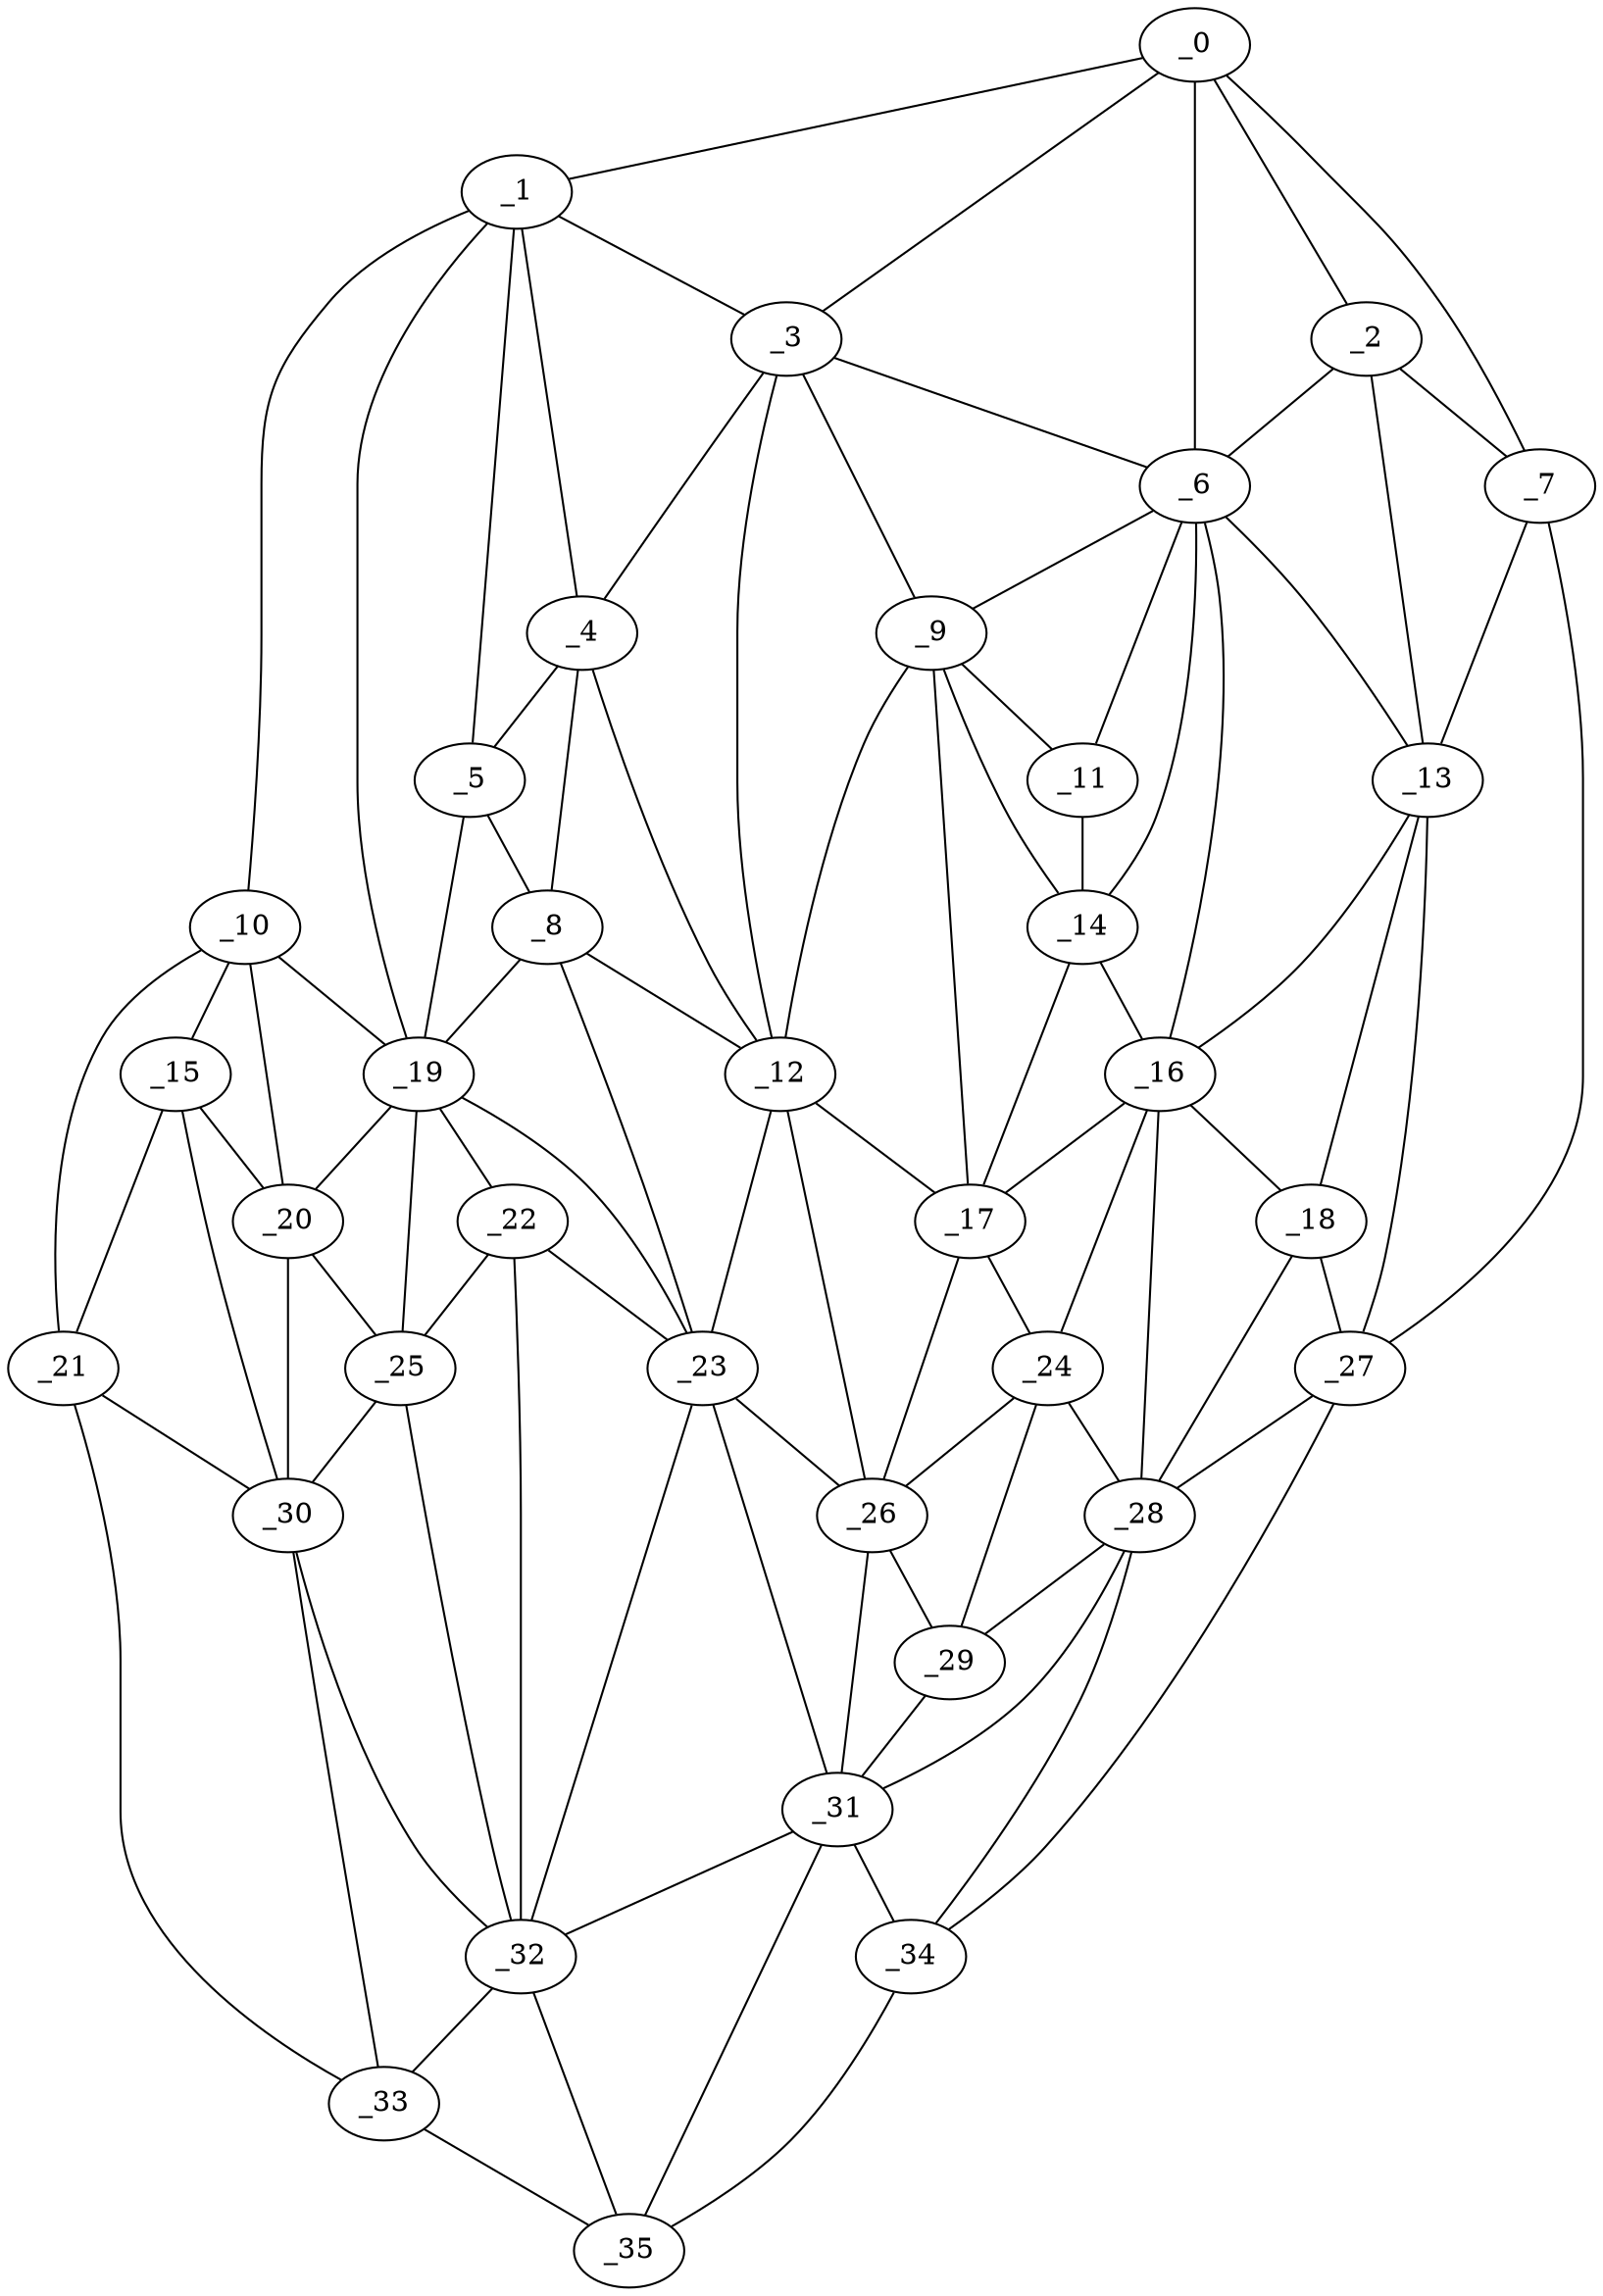 graph "obj93__200.gxl" {
	_0	 [x=38,
		y=8];
	_1	 [x=41,
		y=89];
	_0 -- _1	 [valence=1];
	_2	 [x=43,
		y=7];
	_0 -- _2	 [valence=2];
	_3	 [x=43,
		y=44];
	_0 -- _3	 [valence=2];
	_6	 [x=47,
		y=29];
	_0 -- _6	 [valence=2];
	_7	 [x=50,
		y=3];
	_0 -- _7	 [valence=1];
	_1 -- _3	 [valence=2];
	_4	 [x=45,
		y=54];
	_1 -- _4	 [valence=1];
	_5	 [x=46,
		y=76];
	_1 -- _5	 [valence=2];
	_10	 [x=53,
		y=111];
	_1 -- _10	 [valence=1];
	_19	 [x=69,
		y=93];
	_1 -- _19	 [valence=1];
	_2 -- _6	 [valence=1];
	_2 -- _7	 [valence=2];
	_13	 [x=59,
		y=6];
	_2 -- _13	 [valence=1];
	_3 -- _4	 [valence=2];
	_3 -- _6	 [valence=1];
	_9	 [x=53,
		y=40];
	_3 -- _9	 [valence=2];
	_12	 [x=54,
		y=55];
	_3 -- _12	 [valence=1];
	_4 -- _5	 [valence=2];
	_8	 [x=52,
		y=72];
	_4 -- _8	 [valence=1];
	_4 -- _12	 [valence=1];
	_5 -- _8	 [valence=2];
	_5 -- _19	 [valence=2];
	_6 -- _9	 [valence=2];
	_11	 [x=54,
		y=33];
	_6 -- _11	 [valence=1];
	_6 -- _13	 [valence=2];
	_14	 [x=61,
		y=31];
	_6 -- _14	 [valence=2];
	_16	 [x=66,
		y=23];
	_6 -- _16	 [valence=1];
	_7 -- _13	 [valence=2];
	_27	 [x=83,
		y=12];
	_7 -- _27	 [valence=1];
	_8 -- _12	 [valence=1];
	_8 -- _19	 [valence=1];
	_23	 [x=76,
		y=86];
	_8 -- _23	 [valence=2];
	_9 -- _11	 [valence=2];
	_9 -- _12	 [valence=2];
	_9 -- _14	 [valence=2];
	_17	 [x=66,
		y=32];
	_9 -- _17	 [valence=2];
	_15	 [x=64,
		y=114];
	_10 -- _15	 [valence=2];
	_10 -- _19	 [valence=2];
	_20	 [x=69,
		y=103];
	_10 -- _20	 [valence=2];
	_21	 [x=69,
		y=122];
	_10 -- _21	 [valence=1];
	_11 -- _14	 [valence=2];
	_12 -- _17	 [valence=1];
	_12 -- _23	 [valence=2];
	_26	 [x=78,
		y=32];
	_12 -- _26	 [valence=1];
	_13 -- _16	 [valence=2];
	_18	 [x=68,
		y=11];
	_13 -- _18	 [valence=2];
	_13 -- _27	 [valence=1];
	_14 -- _16	 [valence=1];
	_14 -- _17	 [valence=2];
	_15 -- _20	 [valence=2];
	_15 -- _21	 [valence=1];
	_30	 [x=86,
		y=111];
	_15 -- _30	 [valence=1];
	_16 -- _17	 [valence=2];
	_16 -- _18	 [valence=2];
	_24	 [x=77,
		y=28];
	_16 -- _24	 [valence=1];
	_28	 [x=83,
		y=20];
	_16 -- _28	 [valence=2];
	_17 -- _24	 [valence=1];
	_17 -- _26	 [valence=2];
	_18 -- _27	 [valence=2];
	_18 -- _28	 [valence=2];
	_19 -- _20	 [valence=1];
	_22	 [x=75,
		y=92];
	_19 -- _22	 [valence=1];
	_19 -- _23	 [valence=2];
	_25	 [x=77,
		y=99];
	_19 -- _25	 [valence=2];
	_20 -- _25	 [valence=2];
	_20 -- _30	 [valence=2];
	_21 -- _30	 [valence=2];
	_33	 [x=90,
		y=118];
	_21 -- _33	 [valence=1];
	_22 -- _23	 [valence=2];
	_22 -- _25	 [valence=2];
	_32	 [x=90,
		y=99];
	_22 -- _32	 [valence=1];
	_23 -- _26	 [valence=2];
	_31	 [x=90,
		y=28];
	_23 -- _31	 [valence=1];
	_23 -- _32	 [valence=2];
	_24 -- _26	 [valence=1];
	_24 -- _28	 [valence=2];
	_29	 [x=85,
		y=28];
	_24 -- _29	 [valence=2];
	_25 -- _30	 [valence=1];
	_25 -- _32	 [valence=2];
	_26 -- _29	 [valence=2];
	_26 -- _31	 [valence=2];
	_27 -- _28	 [valence=2];
	_34	 [x=93,
		y=15];
	_27 -- _34	 [valence=1];
	_28 -- _29	 [valence=1];
	_28 -- _31	 [valence=2];
	_28 -- _34	 [valence=2];
	_29 -- _31	 [valence=1];
	_30 -- _32	 [valence=1];
	_30 -- _33	 [valence=1];
	_31 -- _32	 [valence=2];
	_31 -- _34	 [valence=1];
	_35	 [x=97,
		y=24];
	_31 -- _35	 [valence=2];
	_32 -- _33	 [valence=2];
	_32 -- _35	 [valence=1];
	_33 -- _35	 [valence=1];
	_34 -- _35	 [valence=1];
}
